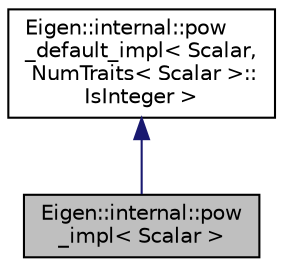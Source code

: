 digraph "Eigen::internal::pow_impl&lt; Scalar &gt;"
{
  edge [fontname="Helvetica",fontsize="10",labelfontname="Helvetica",labelfontsize="10"];
  node [fontname="Helvetica",fontsize="10",shape=record];
  Node1 [label="Eigen::internal::pow\l_impl\< Scalar \>",height=0.2,width=0.4,color="black", fillcolor="grey75", style="filled" fontcolor="black"];
  Node2 -> Node1 [dir="back",color="midnightblue",fontsize="10",style="solid",fontname="Helvetica"];
  Node2 [label="Eigen::internal::pow\l_default_impl\< Scalar,\l NumTraits\< Scalar \>::\lIsInteger \>",height=0.2,width=0.4,color="black", fillcolor="white", style="filled",URL="$structEigen_1_1internal_1_1pow__default__impl.html"];
}

